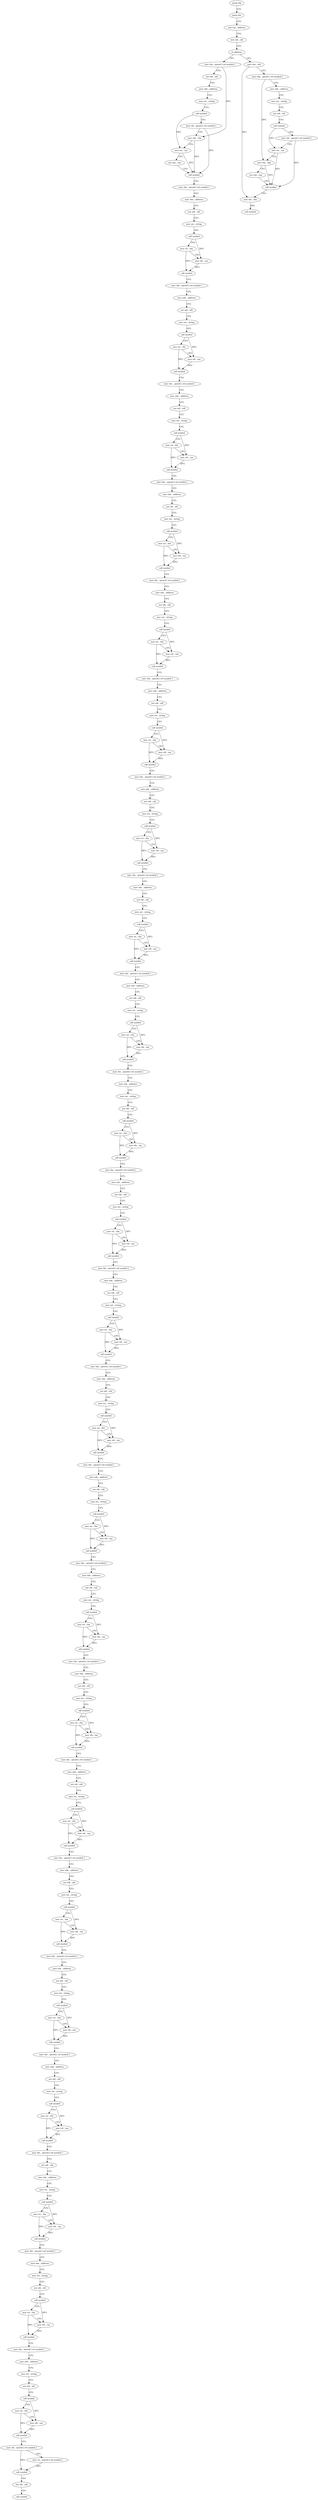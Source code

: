 digraph "func" {
"4207712" [label = "push rbp" ]
"4207713" [label = "push rbx" ]
"4207714" [label = "sub rsp , address" ]
"4207718" [label = "test edi , edi" ]
"4207720" [label = "je address" ]
"4207775" [label = "mov rbx , qword [ rel symbol ]" ]
"4207722" [label = "mov ebx , edi" ]
"4207782" [label = "xor edi , edi" ]
"4207784" [label = "mov edx , address" ]
"4207789" [label = "mov esi , string" ]
"4207794" [label = "call symbol" ]
"4207799" [label = "mov rdi , qword [ rel symbol ]" ]
"4207806" [label = "mov rdx , rbx" ]
"4207809" [label = "mov rsi , rax" ]
"4207812" [label = "xor eax , eax" ]
"4207814" [label = "call symbol" ]
"4207819" [label = "mov rbx , qword [ rel symbol ]" ]
"4207826" [label = "mov edx , address" ]
"4207831" [label = "xor edi , edi" ]
"4207833" [label = "mov esi , string" ]
"4207838" [label = "call symbol" ]
"4207843" [label = "mov rsi , rbx" ]
"4207846" [label = "mov rdi , rax" ]
"4207849" [label = "call symbol" ]
"4207854" [label = "mov rbx , qword [ rel symbol ]" ]
"4207861" [label = "mov edx , address" ]
"4207866" [label = "xor edi , edi" ]
"4207868" [label = "mov esi , string" ]
"4207873" [label = "call symbol" ]
"4207878" [label = "mov rsi , rbx" ]
"4207881" [label = "mov rdi , rax" ]
"4207884" [label = "call symbol" ]
"4207889" [label = "mov rbx , qword [ rel symbol ]" ]
"4207896" [label = "mov edx , address" ]
"4207901" [label = "xor edi , edi" ]
"4207903" [label = "mov esi , string" ]
"4207908" [label = "call symbol" ]
"4207913" [label = "mov rsi , rbx" ]
"4207916" [label = "mov rdi , rax" ]
"4207919" [label = "call symbol" ]
"4207924" [label = "mov rbx , qword [ rel symbol ]" ]
"4207931" [label = "mov edx , address" ]
"4207936" [label = "xor edi , edi" ]
"4207938" [label = "mov esi , string" ]
"4207943" [label = "call symbol" ]
"4207948" [label = "mov rsi , rbx" ]
"4207951" [label = "mov rdi , rax" ]
"4207954" [label = "call symbol" ]
"4207959" [label = "mov rbx , qword [ rel symbol ]" ]
"4207966" [label = "mov edx , address" ]
"4207971" [label = "xor edi , edi" ]
"4207973" [label = "mov esi , string" ]
"4207978" [label = "call symbol" ]
"4207983" [label = "mov rsi , rbx" ]
"4207986" [label = "mov rdi , rax" ]
"4207989" [label = "call symbol" ]
"4207994" [label = "mov rbx , qword [ rel symbol ]" ]
"4208001" [label = "mov edx , address" ]
"4208006" [label = "xor edi , edi" ]
"4208008" [label = "mov esi , string" ]
"4208013" [label = "call symbol" ]
"4208018" [label = "mov rsi , rbx" ]
"4208021" [label = "mov rdi , rax" ]
"4208024" [label = "call symbol" ]
"4208029" [label = "mov rbx , qword [ rel symbol ]" ]
"4208036" [label = "mov edx , address" ]
"4208041" [label = "xor edi , edi" ]
"4208043" [label = "mov esi , string" ]
"4208048" [label = "call symbol" ]
"4208053" [label = "mov rsi , rbx" ]
"4208056" [label = "mov rdi , rax" ]
"4208059" [label = "call symbol" ]
"4208064" [label = "mov rbx , qword [ rel symbol ]" ]
"4208071" [label = "mov edx , address" ]
"4208076" [label = "xor edi , edi" ]
"4208078" [label = "mov esi , string" ]
"4208083" [label = "call symbol" ]
"4208088" [label = "mov rsi , rbx" ]
"4208091" [label = "mov rdi , rax" ]
"4208094" [label = "call symbol" ]
"4208099" [label = "mov rbx , qword [ rel symbol ]" ]
"4208106" [label = "mov edx , address" ]
"4208111" [label = "xor edi , edi" ]
"4208113" [label = "mov esi , string" ]
"4208118" [label = "call symbol" ]
"4208123" [label = "mov rsi , rbx" ]
"4208126" [label = "mov rdi , rax" ]
"4208129" [label = "call symbol" ]
"4208134" [label = "mov rbx , qword [ rel symbol ]" ]
"4208141" [label = "mov edx , address" ]
"4208146" [label = "mov esi , string" ]
"4208151" [label = "xor edi , edi" ]
"4208153" [label = "call symbol" ]
"4208158" [label = "mov rsi , rbx" ]
"4208161" [label = "mov rdi , rax" ]
"4208164" [label = "call symbol" ]
"4208169" [label = "mov rbx , qword [ rel symbol ]" ]
"4208176" [label = "mov edx , address" ]
"4208181" [label = "xor edi , edi" ]
"4208183" [label = "mov esi , string" ]
"4208188" [label = "call symbol" ]
"4208193" [label = "mov rsi , rbx" ]
"4208196" [label = "mov rdi , rax" ]
"4208199" [label = "call symbol" ]
"4208204" [label = "mov rbx , qword [ rel symbol ]" ]
"4208211" [label = "mov edx , address" ]
"4208216" [label = "xor edi , edi" ]
"4208218" [label = "mov esi , string" ]
"4208223" [label = "call symbol" ]
"4208228" [label = "mov rsi , rbx" ]
"4208231" [label = "mov rdi , rax" ]
"4208234" [label = "call symbol" ]
"4208239" [label = "mov rbx , qword [ rel symbol ]" ]
"4208246" [label = "mov edx , address" ]
"4208251" [label = "xor edi , edi" ]
"4208253" [label = "mov esi , string" ]
"4208258" [label = "call symbol" ]
"4208263" [label = "mov rsi , rbx" ]
"4208266" [label = "mov rdi , rax" ]
"4208269" [label = "call symbol" ]
"4208274" [label = "mov rbx , qword [ rel symbol ]" ]
"4208281" [label = "mov edx , address" ]
"4208286" [label = "xor edi , edi" ]
"4208288" [label = "mov esi , string" ]
"4208293" [label = "call symbol" ]
"4208298" [label = "mov rsi , rbx" ]
"4208301" [label = "mov rdi , rax" ]
"4208304" [label = "call symbol" ]
"4208309" [label = "mov rbx , qword [ rel symbol ]" ]
"4208316" [label = "mov edx , address" ]
"4208321" [label = "xor edi , edi" ]
"4208323" [label = "mov esi , string" ]
"4208328" [label = "call symbol" ]
"4208333" [label = "mov rsi , rbx" ]
"4208336" [label = "mov rdi , rax" ]
"4208339" [label = "call symbol" ]
"4208344" [label = "mov rbx , qword [ rel symbol ]" ]
"4208351" [label = "mov edx , address" ]
"4208356" [label = "xor edi , edi" ]
"4208358" [label = "mov esi , string" ]
"4208363" [label = "call symbol" ]
"4208368" [label = "mov rsi , rbx" ]
"4208371" [label = "mov rdi , rax" ]
"4208374" [label = "call symbol" ]
"4208379" [label = "mov rbx , qword [ rel symbol ]" ]
"4208386" [label = "mov edx , address" ]
"4208391" [label = "xor edi , edi" ]
"4208393" [label = "mov esi , string" ]
"4208398" [label = "call symbol" ]
"4208403" [label = "mov rsi , rbx" ]
"4208406" [label = "mov rdi , rax" ]
"4208409" [label = "call symbol" ]
"4208414" [label = "mov rbx , qword [ rel symbol ]" ]
"4208421" [label = "mov edx , address" ]
"4208426" [label = "xor edi , edi" ]
"4208428" [label = "mov esi , string" ]
"4208433" [label = "call symbol" ]
"4208438" [label = "mov rsi , rbx" ]
"4208441" [label = "mov rdi , rax" ]
"4208444" [label = "call symbol" ]
"4208449" [label = "mov rbx , qword [ rel symbol ]" ]
"4208456" [label = "mov edx , address" ]
"4208461" [label = "xor edi , edi" ]
"4208463" [label = "mov esi , string" ]
"4208468" [label = "call symbol" ]
"4208473" [label = "mov rsi , rbx" ]
"4208476" [label = "mov rdi , rax" ]
"4208479" [label = "call symbol" ]
"4208484" [label = "mov rbx , qword [ rel symbol ]" ]
"4208491" [label = "mov edx , address" ]
"4208496" [label = "xor edi , edi" ]
"4208498" [label = "mov esi , string" ]
"4208503" [label = "call symbol" ]
"4208508" [label = "mov rsi , rbx" ]
"4208511" [label = "mov rdi , rax" ]
"4208514" [label = "call symbol" ]
"4208519" [label = "mov rbx , qword [ rel symbol ]" ]
"4208526" [label = "xor edi , edi" ]
"4208528" [label = "mov edx , address" ]
"4208533" [label = "mov esi , string" ]
"4208538" [label = "call symbol" ]
"4208543" [label = "mov rsi , rbx" ]
"4208546" [label = "mov rdi , rax" ]
"4208549" [label = "call symbol" ]
"4208554" [label = "mov rbx , qword [ rel symbol ]" ]
"4208561" [label = "mov edx , address" ]
"4208566" [label = "mov esi , string" ]
"4208571" [label = "xor edi , edi" ]
"4208573" [label = "call symbol" ]
"4208578" [label = "mov rsi , rbx" ]
"4208581" [label = "mov rdi , rax" ]
"4208584" [label = "call symbol" ]
"4208589" [label = "mov rbx , qword [ rel symbol ]" ]
"4208596" [label = "mov edx , address" ]
"4208601" [label = "mov esi , string" ]
"4208606" [label = "xor edi , edi" ]
"4208608" [label = "call symbol" ]
"4208613" [label = "mov rsi , rbx" ]
"4208616" [label = "mov rdi , rax" ]
"4208619" [label = "call symbol" ]
"4208624" [label = "mov rdi , qword [ rel symbol ]" ]
"4208631" [label = "mov rsi , qword [ rel symbol ]" ]
"4208638" [label = "call symbol" ]
"4208643" [label = "xor edi , edi" ]
"4208645" [label = "call symbol" ]
"4207724" [label = "mov rbp , qword [ rel symbol ]" ]
"4207731" [label = "mov edx , address" ]
"4207736" [label = "mov esi , string" ]
"4207741" [label = "xor edi , edi" ]
"4207743" [label = "call symbol" ]
"4207748" [label = "mov rdi , qword [ rel symbol ]" ]
"4207755" [label = "mov rsi , rax" ]
"4207758" [label = "mov rdx , rbp" ]
"4207761" [label = "xor eax , eax" ]
"4207763" [label = "call symbol" ]
"4207768" [label = "mov edi , ebx" ]
"4207770" [label = "call symbol" ]
"4207712" -> "4207713" [ label = "CFG" ]
"4207713" -> "4207714" [ label = "CFG" ]
"4207714" -> "4207718" [ label = "CFG" ]
"4207718" -> "4207720" [ label = "CFG" ]
"4207720" -> "4207775" [ label = "CFG" ]
"4207720" -> "4207722" [ label = "CFG" ]
"4207775" -> "4207782" [ label = "CFG" ]
"4207775" -> "4207806" [ label = "DFG" ]
"4207722" -> "4207724" [ label = "CFG" ]
"4207722" -> "4207768" [ label = "DFG" ]
"4207782" -> "4207784" [ label = "CFG" ]
"4207784" -> "4207789" [ label = "CFG" ]
"4207789" -> "4207794" [ label = "CFG" ]
"4207794" -> "4207799" [ label = "CFG" ]
"4207794" -> "4207809" [ label = "DFG" ]
"4207799" -> "4207806" [ label = "CFG" ]
"4207799" -> "4207814" [ label = "DFG" ]
"4207806" -> "4207809" [ label = "CFG" ]
"4207806" -> "4207814" [ label = "DFG" ]
"4207809" -> "4207812" [ label = "CFG" ]
"4207809" -> "4207814" [ label = "DFG" ]
"4207812" -> "4207814" [ label = "CFG" ]
"4207814" -> "4207819" [ label = "CFG" ]
"4207819" -> "4207826" [ label = "CFG" ]
"4207826" -> "4207831" [ label = "CFG" ]
"4207831" -> "4207833" [ label = "CFG" ]
"4207833" -> "4207838" [ label = "CFG" ]
"4207838" -> "4207843" [ label = "CFG" ]
"4207838" -> "4207846" [ label = "DFG" ]
"4207843" -> "4207846" [ label = "CFG" ]
"4207843" -> "4207849" [ label = "DFG" ]
"4207846" -> "4207849" [ label = "DFG" ]
"4207849" -> "4207854" [ label = "CFG" ]
"4207854" -> "4207861" [ label = "CFG" ]
"4207861" -> "4207866" [ label = "CFG" ]
"4207866" -> "4207868" [ label = "CFG" ]
"4207868" -> "4207873" [ label = "CFG" ]
"4207873" -> "4207878" [ label = "CFG" ]
"4207873" -> "4207881" [ label = "DFG" ]
"4207878" -> "4207881" [ label = "CFG" ]
"4207878" -> "4207884" [ label = "DFG" ]
"4207881" -> "4207884" [ label = "DFG" ]
"4207884" -> "4207889" [ label = "CFG" ]
"4207889" -> "4207896" [ label = "CFG" ]
"4207896" -> "4207901" [ label = "CFG" ]
"4207901" -> "4207903" [ label = "CFG" ]
"4207903" -> "4207908" [ label = "CFG" ]
"4207908" -> "4207913" [ label = "CFG" ]
"4207908" -> "4207916" [ label = "DFG" ]
"4207913" -> "4207916" [ label = "CFG" ]
"4207913" -> "4207919" [ label = "DFG" ]
"4207916" -> "4207919" [ label = "DFG" ]
"4207919" -> "4207924" [ label = "CFG" ]
"4207924" -> "4207931" [ label = "CFG" ]
"4207931" -> "4207936" [ label = "CFG" ]
"4207936" -> "4207938" [ label = "CFG" ]
"4207938" -> "4207943" [ label = "CFG" ]
"4207943" -> "4207948" [ label = "CFG" ]
"4207943" -> "4207951" [ label = "DFG" ]
"4207948" -> "4207951" [ label = "CFG" ]
"4207948" -> "4207954" [ label = "DFG" ]
"4207951" -> "4207954" [ label = "DFG" ]
"4207954" -> "4207959" [ label = "CFG" ]
"4207959" -> "4207966" [ label = "CFG" ]
"4207966" -> "4207971" [ label = "CFG" ]
"4207971" -> "4207973" [ label = "CFG" ]
"4207973" -> "4207978" [ label = "CFG" ]
"4207978" -> "4207983" [ label = "CFG" ]
"4207978" -> "4207986" [ label = "DFG" ]
"4207983" -> "4207986" [ label = "CFG" ]
"4207983" -> "4207989" [ label = "DFG" ]
"4207986" -> "4207989" [ label = "DFG" ]
"4207989" -> "4207994" [ label = "CFG" ]
"4207994" -> "4208001" [ label = "CFG" ]
"4208001" -> "4208006" [ label = "CFG" ]
"4208006" -> "4208008" [ label = "CFG" ]
"4208008" -> "4208013" [ label = "CFG" ]
"4208013" -> "4208018" [ label = "CFG" ]
"4208013" -> "4208021" [ label = "DFG" ]
"4208018" -> "4208021" [ label = "CFG" ]
"4208018" -> "4208024" [ label = "DFG" ]
"4208021" -> "4208024" [ label = "DFG" ]
"4208024" -> "4208029" [ label = "CFG" ]
"4208029" -> "4208036" [ label = "CFG" ]
"4208036" -> "4208041" [ label = "CFG" ]
"4208041" -> "4208043" [ label = "CFG" ]
"4208043" -> "4208048" [ label = "CFG" ]
"4208048" -> "4208053" [ label = "CFG" ]
"4208048" -> "4208056" [ label = "DFG" ]
"4208053" -> "4208056" [ label = "CFG" ]
"4208053" -> "4208059" [ label = "DFG" ]
"4208056" -> "4208059" [ label = "DFG" ]
"4208059" -> "4208064" [ label = "CFG" ]
"4208064" -> "4208071" [ label = "CFG" ]
"4208071" -> "4208076" [ label = "CFG" ]
"4208076" -> "4208078" [ label = "CFG" ]
"4208078" -> "4208083" [ label = "CFG" ]
"4208083" -> "4208088" [ label = "CFG" ]
"4208083" -> "4208091" [ label = "DFG" ]
"4208088" -> "4208091" [ label = "CFG" ]
"4208088" -> "4208094" [ label = "DFG" ]
"4208091" -> "4208094" [ label = "DFG" ]
"4208094" -> "4208099" [ label = "CFG" ]
"4208099" -> "4208106" [ label = "CFG" ]
"4208106" -> "4208111" [ label = "CFG" ]
"4208111" -> "4208113" [ label = "CFG" ]
"4208113" -> "4208118" [ label = "CFG" ]
"4208118" -> "4208123" [ label = "CFG" ]
"4208118" -> "4208126" [ label = "DFG" ]
"4208123" -> "4208126" [ label = "CFG" ]
"4208123" -> "4208129" [ label = "DFG" ]
"4208126" -> "4208129" [ label = "DFG" ]
"4208129" -> "4208134" [ label = "CFG" ]
"4208134" -> "4208141" [ label = "CFG" ]
"4208141" -> "4208146" [ label = "CFG" ]
"4208146" -> "4208151" [ label = "CFG" ]
"4208151" -> "4208153" [ label = "CFG" ]
"4208153" -> "4208158" [ label = "CFG" ]
"4208153" -> "4208161" [ label = "DFG" ]
"4208158" -> "4208161" [ label = "CFG" ]
"4208158" -> "4208164" [ label = "DFG" ]
"4208161" -> "4208164" [ label = "DFG" ]
"4208164" -> "4208169" [ label = "CFG" ]
"4208169" -> "4208176" [ label = "CFG" ]
"4208176" -> "4208181" [ label = "CFG" ]
"4208181" -> "4208183" [ label = "CFG" ]
"4208183" -> "4208188" [ label = "CFG" ]
"4208188" -> "4208193" [ label = "CFG" ]
"4208188" -> "4208196" [ label = "DFG" ]
"4208193" -> "4208196" [ label = "CFG" ]
"4208193" -> "4208199" [ label = "DFG" ]
"4208196" -> "4208199" [ label = "DFG" ]
"4208199" -> "4208204" [ label = "CFG" ]
"4208204" -> "4208211" [ label = "CFG" ]
"4208211" -> "4208216" [ label = "CFG" ]
"4208216" -> "4208218" [ label = "CFG" ]
"4208218" -> "4208223" [ label = "CFG" ]
"4208223" -> "4208228" [ label = "CFG" ]
"4208223" -> "4208231" [ label = "DFG" ]
"4208228" -> "4208231" [ label = "CFG" ]
"4208228" -> "4208234" [ label = "DFG" ]
"4208231" -> "4208234" [ label = "DFG" ]
"4208234" -> "4208239" [ label = "CFG" ]
"4208239" -> "4208246" [ label = "CFG" ]
"4208246" -> "4208251" [ label = "CFG" ]
"4208251" -> "4208253" [ label = "CFG" ]
"4208253" -> "4208258" [ label = "CFG" ]
"4208258" -> "4208263" [ label = "CFG" ]
"4208258" -> "4208266" [ label = "DFG" ]
"4208263" -> "4208266" [ label = "CFG" ]
"4208263" -> "4208269" [ label = "DFG" ]
"4208266" -> "4208269" [ label = "DFG" ]
"4208269" -> "4208274" [ label = "CFG" ]
"4208274" -> "4208281" [ label = "CFG" ]
"4208281" -> "4208286" [ label = "CFG" ]
"4208286" -> "4208288" [ label = "CFG" ]
"4208288" -> "4208293" [ label = "CFG" ]
"4208293" -> "4208298" [ label = "CFG" ]
"4208293" -> "4208301" [ label = "DFG" ]
"4208298" -> "4208301" [ label = "CFG" ]
"4208298" -> "4208304" [ label = "DFG" ]
"4208301" -> "4208304" [ label = "DFG" ]
"4208304" -> "4208309" [ label = "CFG" ]
"4208309" -> "4208316" [ label = "CFG" ]
"4208316" -> "4208321" [ label = "CFG" ]
"4208321" -> "4208323" [ label = "CFG" ]
"4208323" -> "4208328" [ label = "CFG" ]
"4208328" -> "4208333" [ label = "CFG" ]
"4208328" -> "4208336" [ label = "DFG" ]
"4208333" -> "4208336" [ label = "CFG" ]
"4208333" -> "4208339" [ label = "DFG" ]
"4208336" -> "4208339" [ label = "DFG" ]
"4208339" -> "4208344" [ label = "CFG" ]
"4208344" -> "4208351" [ label = "CFG" ]
"4208351" -> "4208356" [ label = "CFG" ]
"4208356" -> "4208358" [ label = "CFG" ]
"4208358" -> "4208363" [ label = "CFG" ]
"4208363" -> "4208368" [ label = "CFG" ]
"4208363" -> "4208371" [ label = "DFG" ]
"4208368" -> "4208371" [ label = "CFG" ]
"4208368" -> "4208374" [ label = "DFG" ]
"4208371" -> "4208374" [ label = "DFG" ]
"4208374" -> "4208379" [ label = "CFG" ]
"4208379" -> "4208386" [ label = "CFG" ]
"4208386" -> "4208391" [ label = "CFG" ]
"4208391" -> "4208393" [ label = "CFG" ]
"4208393" -> "4208398" [ label = "CFG" ]
"4208398" -> "4208403" [ label = "CFG" ]
"4208398" -> "4208406" [ label = "DFG" ]
"4208403" -> "4208406" [ label = "CFG" ]
"4208403" -> "4208409" [ label = "DFG" ]
"4208406" -> "4208409" [ label = "DFG" ]
"4208409" -> "4208414" [ label = "CFG" ]
"4208414" -> "4208421" [ label = "CFG" ]
"4208421" -> "4208426" [ label = "CFG" ]
"4208426" -> "4208428" [ label = "CFG" ]
"4208428" -> "4208433" [ label = "CFG" ]
"4208433" -> "4208438" [ label = "CFG" ]
"4208433" -> "4208441" [ label = "DFG" ]
"4208438" -> "4208441" [ label = "CFG" ]
"4208438" -> "4208444" [ label = "DFG" ]
"4208441" -> "4208444" [ label = "DFG" ]
"4208444" -> "4208449" [ label = "CFG" ]
"4208449" -> "4208456" [ label = "CFG" ]
"4208456" -> "4208461" [ label = "CFG" ]
"4208461" -> "4208463" [ label = "CFG" ]
"4208463" -> "4208468" [ label = "CFG" ]
"4208468" -> "4208473" [ label = "CFG" ]
"4208468" -> "4208476" [ label = "DFG" ]
"4208473" -> "4208476" [ label = "CFG" ]
"4208473" -> "4208479" [ label = "DFG" ]
"4208476" -> "4208479" [ label = "DFG" ]
"4208479" -> "4208484" [ label = "CFG" ]
"4208484" -> "4208491" [ label = "CFG" ]
"4208491" -> "4208496" [ label = "CFG" ]
"4208496" -> "4208498" [ label = "CFG" ]
"4208498" -> "4208503" [ label = "CFG" ]
"4208503" -> "4208508" [ label = "CFG" ]
"4208503" -> "4208511" [ label = "DFG" ]
"4208508" -> "4208511" [ label = "CFG" ]
"4208508" -> "4208514" [ label = "DFG" ]
"4208511" -> "4208514" [ label = "DFG" ]
"4208514" -> "4208519" [ label = "CFG" ]
"4208519" -> "4208526" [ label = "CFG" ]
"4208526" -> "4208528" [ label = "CFG" ]
"4208528" -> "4208533" [ label = "CFG" ]
"4208533" -> "4208538" [ label = "CFG" ]
"4208538" -> "4208543" [ label = "CFG" ]
"4208538" -> "4208546" [ label = "DFG" ]
"4208543" -> "4208546" [ label = "CFG" ]
"4208543" -> "4208549" [ label = "DFG" ]
"4208546" -> "4208549" [ label = "DFG" ]
"4208549" -> "4208554" [ label = "CFG" ]
"4208554" -> "4208561" [ label = "CFG" ]
"4208561" -> "4208566" [ label = "CFG" ]
"4208566" -> "4208571" [ label = "CFG" ]
"4208571" -> "4208573" [ label = "CFG" ]
"4208573" -> "4208578" [ label = "CFG" ]
"4208573" -> "4208581" [ label = "DFG" ]
"4208578" -> "4208581" [ label = "CFG" ]
"4208578" -> "4208584" [ label = "DFG" ]
"4208581" -> "4208584" [ label = "DFG" ]
"4208584" -> "4208589" [ label = "CFG" ]
"4208589" -> "4208596" [ label = "CFG" ]
"4208596" -> "4208601" [ label = "CFG" ]
"4208601" -> "4208606" [ label = "CFG" ]
"4208606" -> "4208608" [ label = "CFG" ]
"4208608" -> "4208613" [ label = "CFG" ]
"4208608" -> "4208616" [ label = "DFG" ]
"4208613" -> "4208616" [ label = "CFG" ]
"4208613" -> "4208619" [ label = "DFG" ]
"4208616" -> "4208619" [ label = "DFG" ]
"4208619" -> "4208624" [ label = "CFG" ]
"4208624" -> "4208631" [ label = "CFG" ]
"4208624" -> "4208638" [ label = "DFG" ]
"4208631" -> "4208638" [ label = "DFG" ]
"4208638" -> "4208643" [ label = "CFG" ]
"4208643" -> "4208645" [ label = "CFG" ]
"4207724" -> "4207731" [ label = "CFG" ]
"4207724" -> "4207758" [ label = "DFG" ]
"4207731" -> "4207736" [ label = "CFG" ]
"4207736" -> "4207741" [ label = "CFG" ]
"4207741" -> "4207743" [ label = "CFG" ]
"4207743" -> "4207748" [ label = "CFG" ]
"4207743" -> "4207755" [ label = "DFG" ]
"4207748" -> "4207755" [ label = "CFG" ]
"4207748" -> "4207763" [ label = "DFG" ]
"4207755" -> "4207758" [ label = "CFG" ]
"4207755" -> "4207763" [ label = "DFG" ]
"4207758" -> "4207761" [ label = "CFG" ]
"4207758" -> "4207763" [ label = "DFG" ]
"4207761" -> "4207763" [ label = "CFG" ]
"4207763" -> "4207768" [ label = "CFG" ]
"4207768" -> "4207770" [ label = "DFG" ]
}
